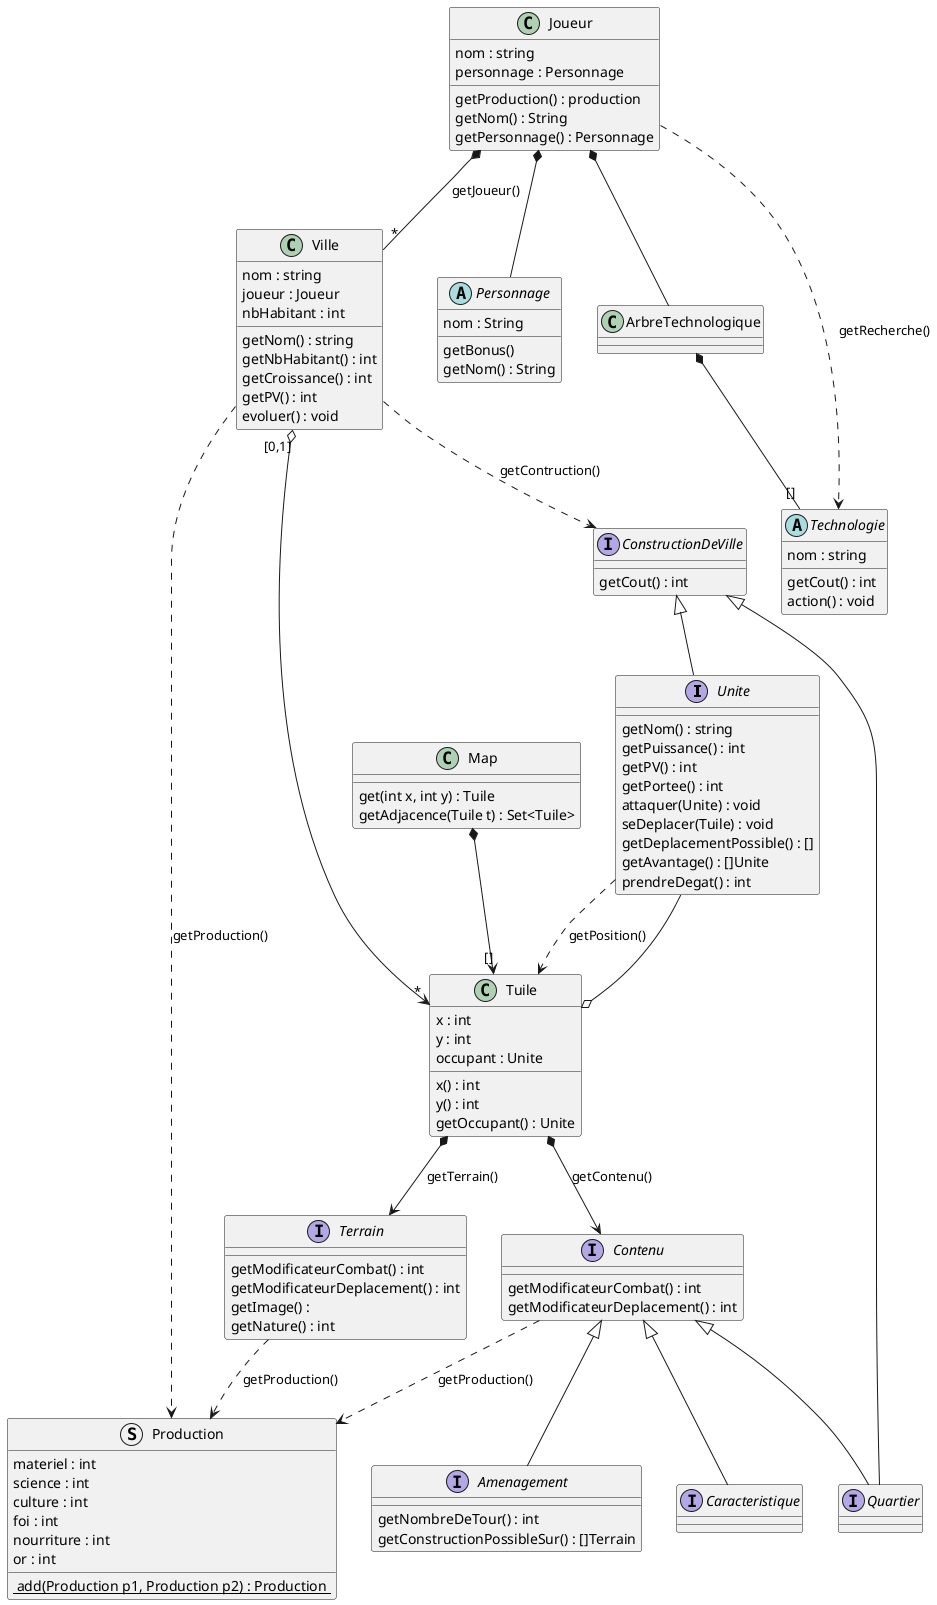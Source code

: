 @startuml Civilization 

'Attention peut ne pas etre parfaitement a jour, Se referer a javadoc pour plus de precision

Interface Unite {
    getNom() : string
    getPuissance() : int
    getPV() : int
    getPortee() : int
    attaquer(Unite) : void
    seDeplacer(Tuile) : void
    getDeplacementPossible() : []
    getAvantage() : []Unite
    prendreDegat() : int
}


Class Tuile {
    x : int
    y : int
    occupant : Unite
    x() : int
    y() : int
    getOccupant() : Unite
}

Class Map {
    get(int x, int y) : Tuile
    getAdjacence(Tuile t) : Set<Tuile>
}


Interface Terrain {
    getModificateurCombat() : int
    getModificateurDeplacement() : int
    getImage() : 
    getNature() : int
}

class Ville {
    nom : string
    joueur : Joueur
    nbHabitant : int
    getNom() : string
    getNbHabitant() : int
    getCroissance() : int
    getPV() : int
    evoluer() : void
}

struct Production {
    materiel : int
    science : int
    culture : int
    foi : int
    nourriture : int
    or : int

    <u> add(Production p1, Production p2) : Production </u>
}

Interface ConstructionDeVille {
    getCout() : int
}

Interface Contenu {
    getModificateurCombat() : int
    getModificateurDeplacement() : int
}


Interface Quartier


Interface Amenagement {
    getNombreDeTour() : int
    getConstructionPossibleSur() : []Terrain
}

Interface Caracteristique


Abstract class Personnage {
    nom : String
    getBonus()
    getNom() : String
}


Class Joueur {
    nom : string
    personnage : Personnage
    getProduction() : production
    getNom() : String
    getPersonnage() : Personnage
}

Class ArbreTechnologique

Abstract Class Technologie {
    nom : string
    getCout() : int
    action() : void
}


Unite ..> Tuile : getPosition() 

Tuile *--> Terrain : getTerrain()
Tuile *--> Contenu : getContenu()
Tuile o-- Unite

Contenu <|-- Quartier
Contenu <|-- Amenagement
Contenu <|-- Caracteristique
Contenu ..> Production : getProduction()

Terrain ..> Production : getProduction()

Ville "[0,1]" o-->"*" Tuile
Ville ..> ConstructionDeVille : getContruction()
Ville ..> Production : getProduction()

ConstructionDeVille <|-- Quartier
ConstructionDeVille <|-- Unite

Joueur *-- "*" Ville : getJoueur()
Joueur *-- Personnage
Joueur *-- ArbreTechnologique
Joueur ..> Technologie : getRecherche()

ArbreTechnologique *-- "[]" Technologie

Map *--> "[]" Tuile

@enduml
